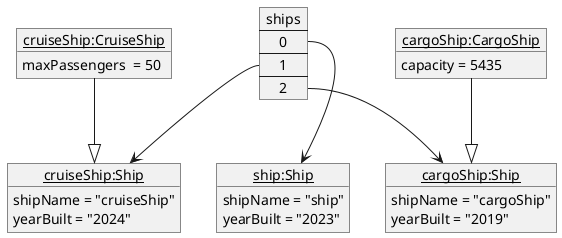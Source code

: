 @startuml

object "<u>ship:Ship</u>" as ship1Obj{
shipName = "ship"
yearBuilt = "2023"
}

object "<u>cruiseShip:Ship</u>" as ship2Obj{
shipName = "cruiseShip"
yearBuilt = "2024"
}

object "<u>cargoShip:Ship</u>" as ship3Obj{
shipName = "cargoShip"
yearBuilt = "2019"
}

object "<u>cruiseShip:CruiseShip</u>" as crs{
maxPassengers  = 50
}

object "<u>cargoShip:CargoShip</u>" as cgs{
capacity = 5435
}

crs --|> ship2Obj
cgs --|> ship3Obj

map ships {
 0 *--> ship1Obj
 1 *--> ship2Obj
 2 *--> ship3Obj
}
@enduml

